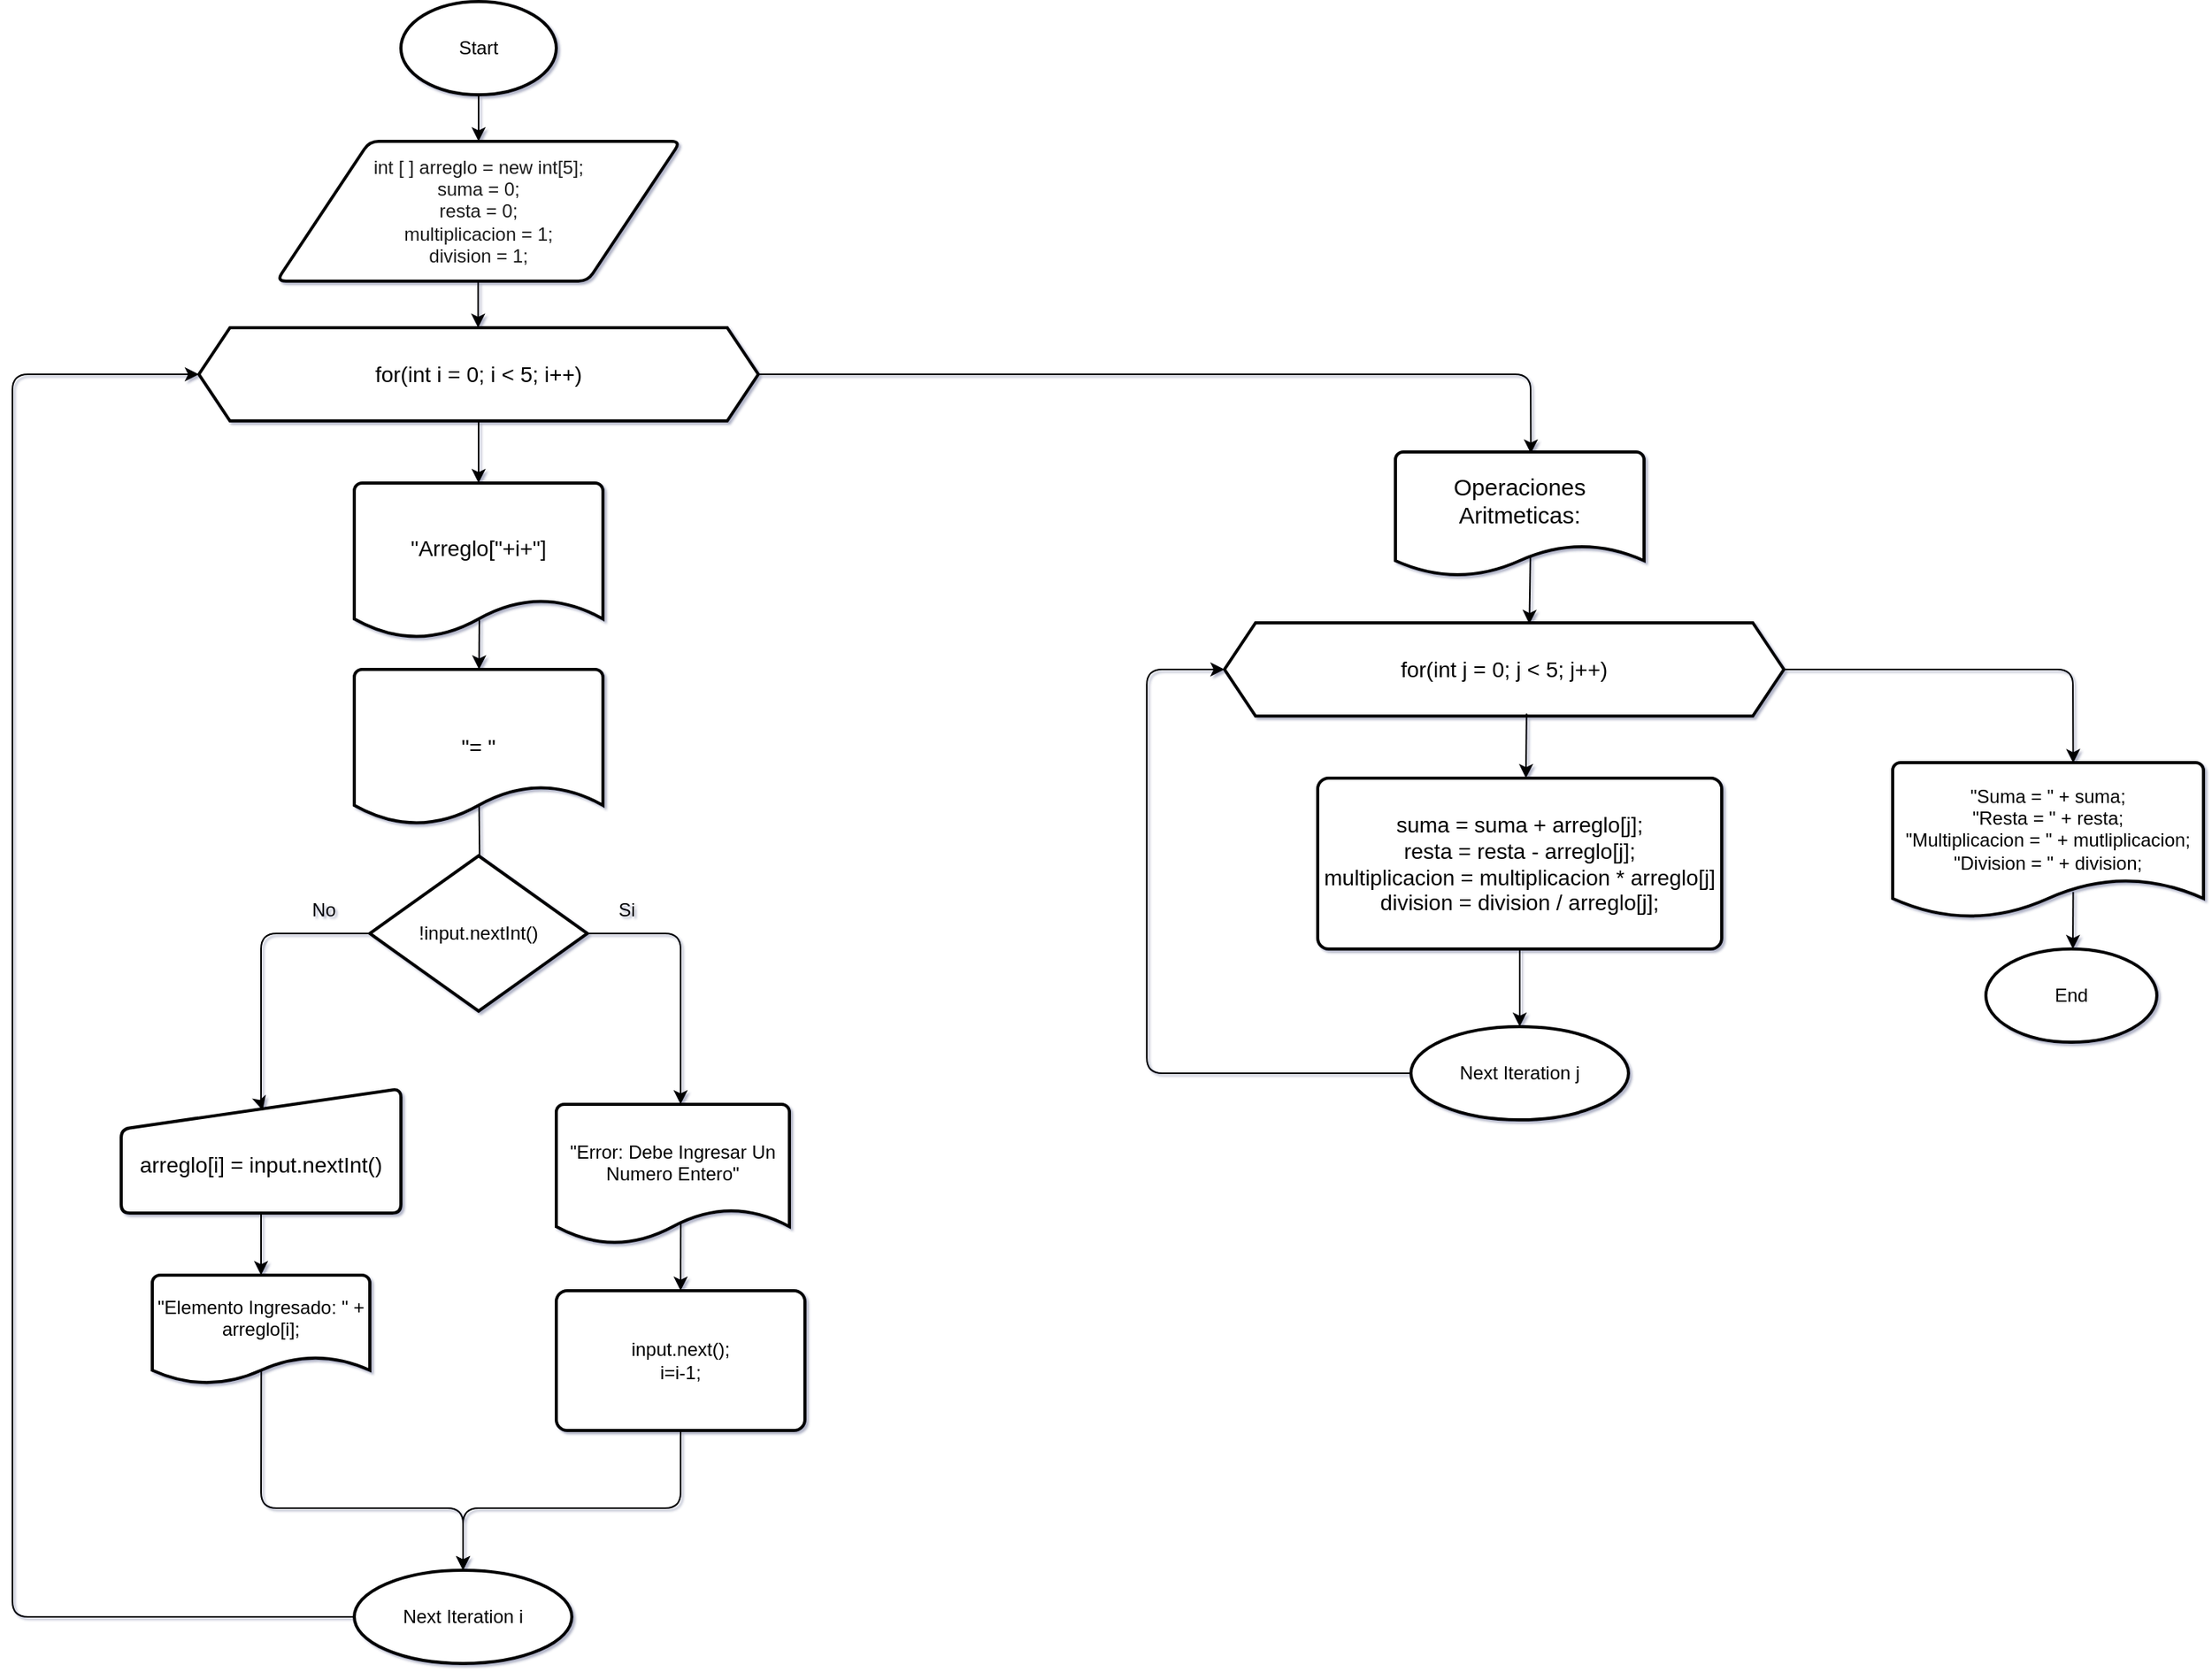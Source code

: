 <mxfile>
    <diagram id="uDLt_m6npkLKiQZYzqOx" name="Page-1">
        <mxGraphModel dx="1429" dy="1133" grid="1" gridSize="10" guides="1" tooltips="1" connect="1" arrows="1" fold="1" page="1" pageScale="1" pageWidth="850" pageHeight="1100" math="0" shadow="1">
            <root>
                <mxCell id="0"/>
                <mxCell id="1" parent="0"/>
                <mxCell id="2" value="Start" style="strokeWidth=2;html=1;shape=mxgraph.flowchart.start_1;whiteSpace=wrap;" parent="1" vertex="1">
                    <mxGeometry x="370" y="110" width="100" height="60" as="geometry"/>
                </mxCell>
                <mxCell id="3" value="int [ ] arreglo = new int[5];&lt;div&gt;suma = 0;&lt;/div&gt;&lt;div&gt;resta = 0;&lt;/div&gt;&lt;div&gt;multiplicacion = 1;&lt;/div&gt;&lt;div&gt;division = 1;&lt;/div&gt;" style="shape=parallelogram;html=1;strokeWidth=2;perimeter=parallelogramPerimeter;whiteSpace=wrap;rounded=1;arcSize=12;size=0.23;fontColor=#1A1A1A;" parent="1" vertex="1">
                    <mxGeometry x="290" y="200" width="260" height="90" as="geometry"/>
                </mxCell>
                <mxCell id="4" style="edgeStyle=none;html=1;entryX=0.5;entryY=0;entryDx=0;entryDy=0;" parent="1" source="2" target="3" edge="1">
                    <mxGeometry relative="1" as="geometry">
                        <mxPoint x="425" y="200" as="targetPoint"/>
                    </mxGeometry>
                </mxCell>
                <mxCell id="5" style="edgeStyle=none;html=1;entryX=0.546;entryY=0;entryDx=0;entryDy=0;entryPerimeter=0;" edge="1" parent="1">
                    <mxGeometry relative="1" as="geometry">
                        <mxPoint x="419.71" y="290" as="sourcePoint"/>
                        <mxPoint x="419.71" y="320" as="targetPoint"/>
                    </mxGeometry>
                </mxCell>
                <mxCell id="34" style="edgeStyle=none;html=1;entryX=0.545;entryY=0.012;entryDx=0;entryDy=0;entryPerimeter=0;exitX=0.543;exitY=0.834;exitDx=0;exitDy=0;exitPerimeter=0;" edge="1" parent="1" source="44" target="36">
                    <mxGeometry relative="1" as="geometry">
                        <mxPoint x="1117.44" y="452.04" as="targetPoint"/>
                        <mxPoint x="1040" y="370" as="sourcePoint"/>
                        <Array as="points"/>
                    </mxGeometry>
                </mxCell>
                <mxCell id="6" value="for(int i = 0; i &amp;lt; 5; i++)" style="shape=hexagon;perimeter=hexagonPerimeter2;whiteSpace=wrap;html=1;fixedSize=1;fontSize=14;strokeWidth=2;" vertex="1" parent="1">
                    <mxGeometry x="240" y="320" width="360" height="60" as="geometry"/>
                </mxCell>
                <mxCell id="12" value="" style="edgeStyle=none;html=1;exitX=0.503;exitY=0.881;exitDx=0;exitDy=0;exitPerimeter=0;" edge="1" parent="1" source="7" target="11">
                    <mxGeometry relative="1" as="geometry"/>
                </mxCell>
                <mxCell id="7" value="&quot;Arreglo[&quot;+i+&quot;]&lt;div&gt;&lt;br&gt;&lt;/div&gt;" style="strokeWidth=2;html=1;shape=mxgraph.flowchart.document2;whiteSpace=wrap;size=0.25;fontSize=14;" vertex="1" parent="1">
                    <mxGeometry x="340" y="420" width="160" height="100" as="geometry"/>
                </mxCell>
                <mxCell id="10" style="edgeStyle=none;html=1;entryX=0.5;entryY=0;entryDx=0;entryDy=0;entryPerimeter=0;" edge="1" parent="1" source="6" target="7">
                    <mxGeometry relative="1" as="geometry"/>
                </mxCell>
                <mxCell id="14" value="" style="edgeStyle=none;html=1;exitX=0;exitY=0.5;exitDx=0;exitDy=0;exitPerimeter=0;entryX=0.506;entryY=0.174;entryDx=0;entryDy=0;entryPerimeter=0;" edge="1" parent="1" source="15" target="13">
                    <mxGeometry relative="1" as="geometry">
                        <Array as="points">
                            <mxPoint x="280" y="710"/>
                            <mxPoint x="280" y="820"/>
                        </Array>
                    </mxGeometry>
                </mxCell>
                <mxCell id="11" value="&lt;div&gt;&quot;= &quot;&lt;/div&gt;" style="strokeWidth=2;html=1;shape=mxgraph.flowchart.document2;whiteSpace=wrap;size=0.25;fontSize=14;" vertex="1" parent="1">
                    <mxGeometry x="340" y="540" width="160" height="100" as="geometry"/>
                </mxCell>
                <mxCell id="13" value="&lt;div&gt;&lt;br&gt;&lt;/div&gt;arreglo[i] = input.nextInt()" style="whiteSpace=wrap;html=1;fontSize=14;strokeWidth=2;shape=manualInput;rounded=1;size=26;arcSize=11;" vertex="1" parent="1">
                    <mxGeometry x="190" y="810" width="180" height="80" as="geometry"/>
                </mxCell>
                <mxCell id="16" value="" style="edgeStyle=none;html=1;exitX=0.502;exitY=0.876;exitDx=0;exitDy=0;exitPerimeter=0;entryX=0.506;entryY=0.174;entryDx=0;entryDy=0;entryPerimeter=0;" edge="1" parent="1" source="11" target="15">
                    <mxGeometry relative="1" as="geometry">
                        <mxPoint x="420" y="628" as="sourcePoint"/>
                        <mxPoint x="421" y="824" as="targetPoint"/>
                    </mxGeometry>
                </mxCell>
                <mxCell id="19" style="edgeStyle=none;html=1;exitX=1;exitY=0.5;exitDx=0;exitDy=0;exitPerimeter=0;" edge="1" parent="1" source="15">
                    <mxGeometry relative="1" as="geometry">
                        <mxPoint x="550" y="820" as="targetPoint"/>
                        <Array as="points">
                            <mxPoint x="550" y="710"/>
                        </Array>
                    </mxGeometry>
                </mxCell>
                <mxCell id="15" value="!input.nextInt()" style="strokeWidth=2;html=1;shape=mxgraph.flowchart.decision;whiteSpace=wrap;" vertex="1" parent="1">
                    <mxGeometry x="350" y="660" width="140" height="100" as="geometry"/>
                </mxCell>
                <mxCell id="17" value="No" style="text;html=1;align=center;verticalAlign=middle;resizable=0;points=[];autosize=1;strokeColor=none;fillColor=none;" vertex="1" parent="1">
                    <mxGeometry x="300" y="680" width="40" height="30" as="geometry"/>
                </mxCell>
                <mxCell id="18" value="Si" style="text;html=1;align=center;verticalAlign=middle;resizable=0;points=[];autosize=1;strokeColor=none;fillColor=none;" vertex="1" parent="1">
                    <mxGeometry x="500" y="680" width="30" height="30" as="geometry"/>
                </mxCell>
                <mxCell id="20" value="&quot;Error: Debe Ingresar Un Numero Entero&quot;&lt;div&gt;&lt;br&gt;&lt;/div&gt;" style="strokeWidth=2;html=1;shape=mxgraph.flowchart.document2;whiteSpace=wrap;size=0.25;" vertex="1" parent="1">
                    <mxGeometry x="470" y="820" width="150" height="90" as="geometry"/>
                </mxCell>
                <mxCell id="22" value="input.next();&lt;div&gt;i=i-1;&lt;/div&gt;" style="rounded=1;whiteSpace=wrap;html=1;absoluteArcSize=1;arcSize=14;strokeWidth=2;" vertex="1" parent="1">
                    <mxGeometry x="470" y="940" width="160" height="90" as="geometry"/>
                </mxCell>
                <mxCell id="23" value="" style="edgeStyle=none;orthogonalLoop=1;jettySize=auto;html=1;exitX=0.534;exitY=0.85;exitDx=0;exitDy=0;exitPerimeter=0;entryX=0.5;entryY=0;entryDx=0;entryDy=0;" edge="1" parent="1" source="20" target="22">
                    <mxGeometry width="100" relative="1" as="geometry">
                        <mxPoint x="600" y="780" as="sourcePoint"/>
                        <mxPoint x="700" y="780" as="targetPoint"/>
                        <Array as="points"/>
                    </mxGeometry>
                </mxCell>
                <mxCell id="27" style="edgeStyle=none;html=1;exitX=0.501;exitY=0.883;exitDx=0;exitDy=0;exitPerimeter=0;entryX=0.5;entryY=0;entryDx=0;entryDy=0;entryPerimeter=0;" edge="1" parent="1" source="24" target="28">
                    <mxGeometry relative="1" as="geometry">
                        <mxPoint x="280" y="1080" as="targetPoint"/>
                        <Array as="points">
                            <mxPoint x="280" y="1080"/>
                            <mxPoint x="410" y="1080"/>
                        </Array>
                    </mxGeometry>
                </mxCell>
                <mxCell id="24" value="&quot;Elemento Ingresado: &quot; + arreglo[i];&lt;div&gt;&lt;br&gt;&lt;/div&gt;" style="strokeWidth=2;html=1;shape=mxgraph.flowchart.document2;whiteSpace=wrap;size=0.25;" vertex="1" parent="1">
                    <mxGeometry x="210" y="930" width="140" height="70" as="geometry"/>
                </mxCell>
                <mxCell id="25" style="edgeStyle=none;html=1;entryX=0.5;entryY=0;entryDx=0;entryDy=0;entryPerimeter=0;" edge="1" parent="1" source="13" target="24">
                    <mxGeometry relative="1" as="geometry"/>
                </mxCell>
                <mxCell id="33" style="edgeStyle=none;html=1;entryX=0;entryY=0.5;entryDx=0;entryDy=0;" edge="1" parent="1" source="28" target="6">
                    <mxGeometry relative="1" as="geometry">
                        <Array as="points">
                            <mxPoint x="120" y="1150"/>
                            <mxPoint x="120" y="350"/>
                        </Array>
                    </mxGeometry>
                </mxCell>
                <mxCell id="28" value="Next Iteration i" style="strokeWidth=2;html=1;shape=mxgraph.flowchart.start_1;whiteSpace=wrap;" vertex="1" parent="1">
                    <mxGeometry x="340" y="1120" width="140" height="60" as="geometry"/>
                </mxCell>
                <mxCell id="30" style="edgeStyle=none;html=1;entryX=0.5;entryY=0;entryDx=0;entryDy=0;entryPerimeter=0;exitX=0.5;exitY=1;exitDx=0;exitDy=0;" edge="1" parent="1" source="22" target="28">
                    <mxGeometry relative="1" as="geometry">
                        <Array as="points">
                            <mxPoint x="550" y="1080"/>
                            <mxPoint x="410" y="1080"/>
                        </Array>
                    </mxGeometry>
                </mxCell>
                <mxCell id="36" value="for(int j = 0; j &amp;lt; 5; j++)" style="shape=hexagon;perimeter=hexagonPerimeter2;whiteSpace=wrap;html=1;fixedSize=1;fontSize=14;strokeWidth=2;" vertex="1" parent="1">
                    <mxGeometry x="900" y="510" width="360" height="60" as="geometry"/>
                </mxCell>
                <mxCell id="37" value="" style="edgeStyle=none;orthogonalLoop=1;jettySize=auto;html=1;exitX=0.54;exitY=0.973;exitDx=0;exitDy=0;exitPerimeter=0;" edge="1" parent="1" source="36">
                    <mxGeometry width="100" relative="1" as="geometry">
                        <mxPoint x="1060" y="700" as="sourcePoint"/>
                        <mxPoint x="1094" y="610" as="targetPoint"/>
                        <Array as="points"/>
                    </mxGeometry>
                </mxCell>
                <mxCell id="38" value="suma = suma + arreglo[j];&lt;div&gt;resta = resta - arreglo[j];&lt;/div&gt;&lt;div&gt;multiplicacion = multiplicacion * arreglo[j]&lt;/div&gt;&lt;div&gt;division = division / arreglo[j];&lt;/div&gt;" style="rounded=1;whiteSpace=wrap;html=1;absoluteArcSize=1;arcSize=14;strokeWidth=2;fontColor=#000000;fontSize=14;" vertex="1" parent="1">
                    <mxGeometry x="960" y="610" width="260" height="110" as="geometry"/>
                </mxCell>
                <mxCell id="43" style="edgeStyle=none;html=1;entryX=0;entryY=0.5;entryDx=0;entryDy=0;exitX=0;exitY=0.5;exitDx=0;exitDy=0;exitPerimeter=0;" edge="1" parent="1" source="41" target="36">
                    <mxGeometry relative="1" as="geometry">
                        <Array as="points">
                            <mxPoint x="850" y="800"/>
                            <mxPoint x="850" y="540"/>
                        </Array>
                    </mxGeometry>
                </mxCell>
                <mxCell id="41" value="Next Iteration j" style="strokeWidth=2;html=1;shape=mxgraph.flowchart.start_1;whiteSpace=wrap;" vertex="1" parent="1">
                    <mxGeometry x="1020" y="770" width="140" height="60" as="geometry"/>
                </mxCell>
                <mxCell id="42" style="edgeStyle=none;html=1;entryX=0.5;entryY=0;entryDx=0;entryDy=0;entryPerimeter=0;" edge="1" parent="1" source="38" target="41">
                    <mxGeometry relative="1" as="geometry"/>
                </mxCell>
                <mxCell id="46" value="" style="edgeStyle=none;html=1;exitX=1;exitY=0.5;exitDx=0;exitDy=0;entryX=0.545;entryY=0.012;entryDx=0;entryDy=0;entryPerimeter=0;" edge="1" parent="1" source="6" target="44">
                    <mxGeometry relative="1" as="geometry">
                        <mxPoint x="1096" y="511" as="targetPoint"/>
                        <mxPoint x="600" y="350" as="sourcePoint"/>
                        <Array as="points">
                            <mxPoint x="1097" y="350"/>
                        </Array>
                    </mxGeometry>
                </mxCell>
                <mxCell id="44" value="Operaciones Aritmeticas:&lt;div&gt;&lt;br&gt;&lt;/div&gt;" style="strokeWidth=2;html=1;shape=mxgraph.flowchart.document2;whiteSpace=wrap;size=0.25;fontSize=15;" vertex="1" parent="1">
                    <mxGeometry x="1010" y="400" width="160" height="80" as="geometry"/>
                </mxCell>
                <mxCell id="51" style="edgeStyle=none;html=1;exitX=0.581;exitY=0.832;exitDx=0;exitDy=0;exitPerimeter=0;" edge="1" parent="1" source="49">
                    <mxGeometry relative="1" as="geometry">
                        <mxPoint x="1446" y="720" as="targetPoint"/>
                        <mxPoint x="1450" y="680" as="sourcePoint"/>
                    </mxGeometry>
                </mxCell>
                <mxCell id="49" value="&quot;Suma = &quot; + suma;&lt;div&gt;&quot;Resta = &quot; + resta;&lt;/div&gt;&lt;div&gt;&quot;Multiplicacion = &quot; + mutliplicacion;&lt;/div&gt;&lt;div&gt;&quot;Division = &quot; + division;&lt;/div&gt;&lt;div&gt;&lt;br&gt;&lt;/div&gt;" style="strokeWidth=2;html=1;shape=mxgraph.flowchart.document2;whiteSpace=wrap;size=0.25;" vertex="1" parent="1">
                    <mxGeometry x="1330" y="600" width="200" height="100" as="geometry"/>
                </mxCell>
                <mxCell id="50" style="edgeStyle=none;html=1;entryX=0.581;entryY=0.003;entryDx=0;entryDy=0;entryPerimeter=0;exitX=1;exitY=0.5;exitDx=0;exitDy=0;" edge="1" parent="1" source="36" target="49">
                    <mxGeometry relative="1" as="geometry">
                        <Array as="points">
                            <mxPoint x="1446" y="540"/>
                        </Array>
                    </mxGeometry>
                </mxCell>
                <mxCell id="52" value="End" style="strokeWidth=2;html=1;shape=mxgraph.flowchart.start_1;whiteSpace=wrap;" vertex="1" parent="1">
                    <mxGeometry x="1390" y="720" width="110" height="60" as="geometry"/>
                </mxCell>
            </root>
        </mxGraphModel>
    </diagram>
</mxfile>